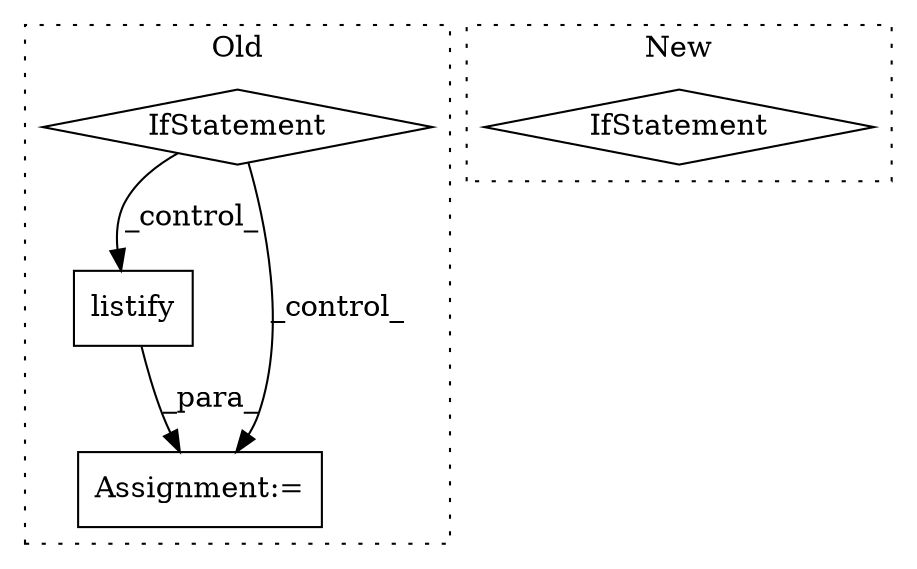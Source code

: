 digraph G {
subgraph cluster0 {
1 [label="listify" a="32" s="16145,16160" l="8,1" shape="box"];
3 [label="Assignment:=" a="7" s="16144" l="1" shape="box"];
4 [label="IfStatement" a="25" s="16116,16127" l="4,2" shape="diamond"];
label = "Old";
style="dotted";
}
subgraph cluster1 {
2 [label="IfStatement" a="25" s="16471,16524" l="4,2" shape="diamond"];
label = "New";
style="dotted";
}
1 -> 3 [label="_para_"];
4 -> 1 [label="_control_"];
4 -> 3 [label="_control_"];
}